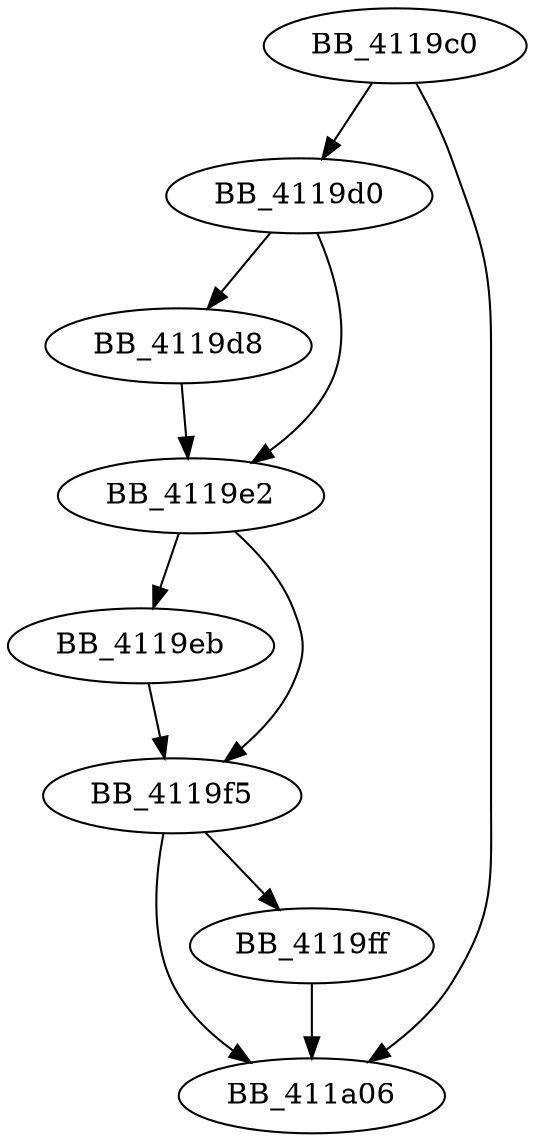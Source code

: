 DiGraph sub_4119C0{
BB_4119c0->BB_4119d0
BB_4119c0->BB_411a06
BB_4119d0->BB_4119d8
BB_4119d0->BB_4119e2
BB_4119d8->BB_4119e2
BB_4119e2->BB_4119eb
BB_4119e2->BB_4119f5
BB_4119eb->BB_4119f5
BB_4119f5->BB_4119ff
BB_4119f5->BB_411a06
BB_4119ff->BB_411a06
}
